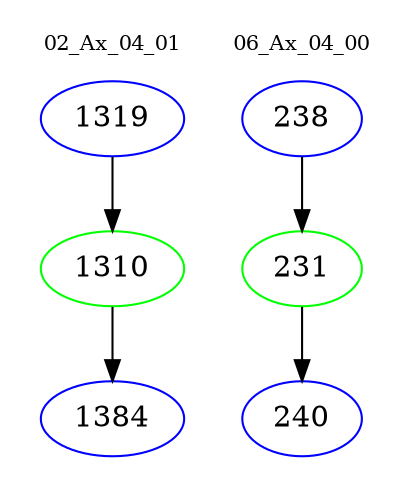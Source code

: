 digraph{
subgraph cluster_0 {
color = white
label = "02_Ax_04_01";
fontsize=10;
T0_1319 [label="1319", color="blue"]
T0_1319 -> T0_1310 [color="black"]
T0_1310 [label="1310", color="green"]
T0_1310 -> T0_1384 [color="black"]
T0_1384 [label="1384", color="blue"]
}
subgraph cluster_1 {
color = white
label = "06_Ax_04_00";
fontsize=10;
T1_238 [label="238", color="blue"]
T1_238 -> T1_231 [color="black"]
T1_231 [label="231", color="green"]
T1_231 -> T1_240 [color="black"]
T1_240 [label="240", color="blue"]
}
}
